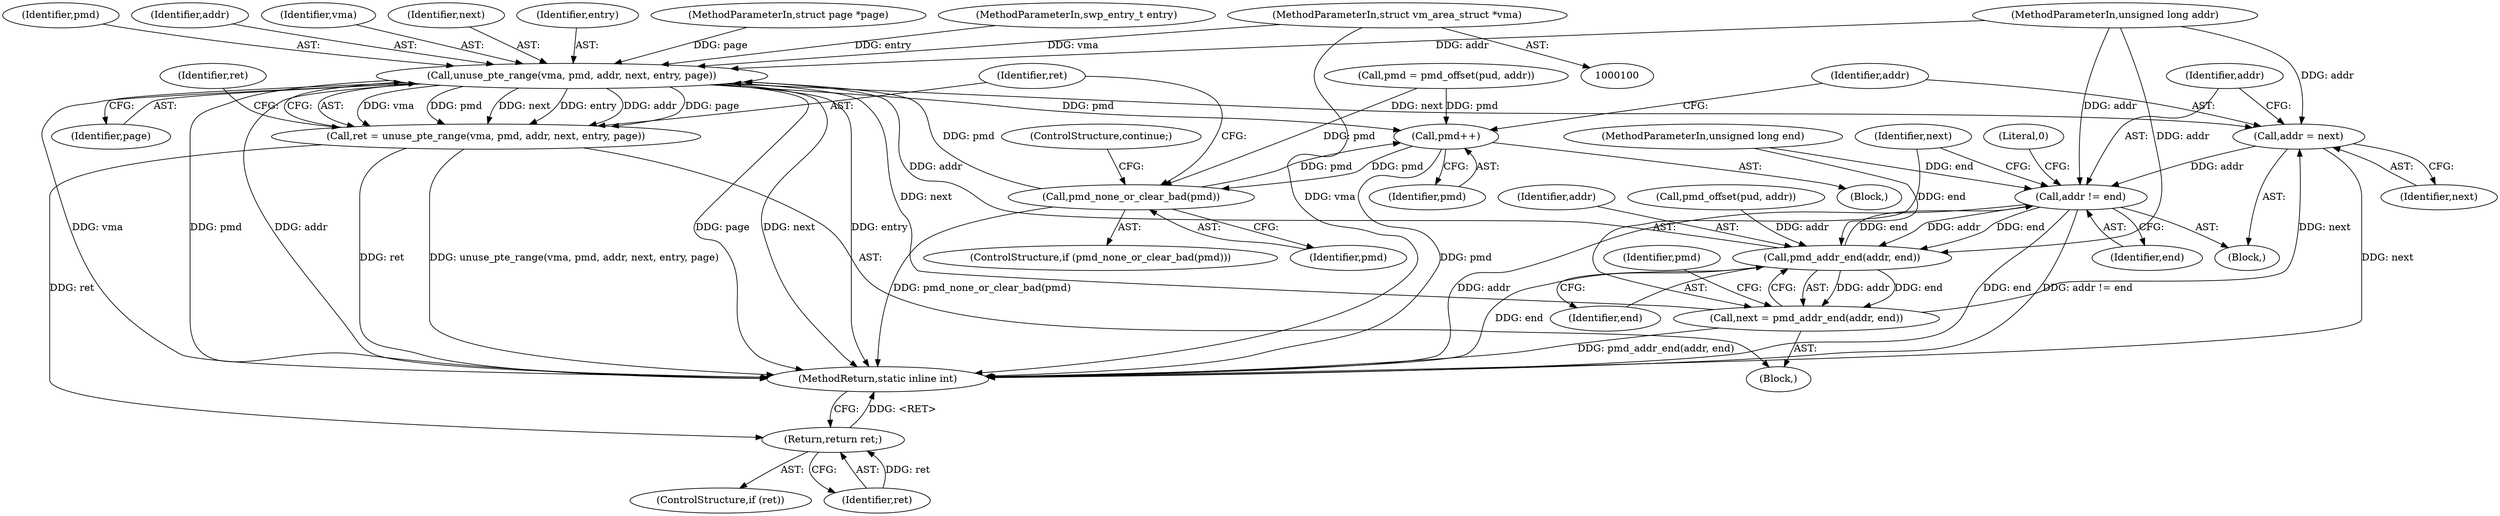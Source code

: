 digraph "1_linux_4a1d704194a441bf83c636004a479e01360ec850_10@pointer" {
"1000101" [label="(MethodParameterIn,struct vm_area_struct *vma)"];
"1000135" [label="(Call,unuse_pte_range(vma, pmd, addr, next, entry, page))"];
"1000133" [label="(Call,ret = unuse_pte_range(vma, pmd, addr, next, entry, page))"];
"1000144" [label="(Return,return ret;)"];
"1000147" [label="(Call,pmd++)"];
"1000130" [label="(Call,pmd_none_or_clear_bad(pmd))"];
"1000150" [label="(Call,addr = next)"];
"1000153" [label="(Call,addr != end)"];
"1000120" [label="(Call,pmd_addr_end(addr, end))"];
"1000118" [label="(Call,next = pmd_addr_end(addr, end))"];
"1000151" [label="(Identifier,addr)"];
"1000122" [label="(Identifier,end)"];
"1000150" [label="(Call,addr = next)"];
"1000117" [label="(Block,)"];
"1000155" [label="(Identifier,end)"];
"1000143" [label="(Identifier,ret)"];
"1000154" [label="(Identifier,addr)"];
"1000141" [label="(Identifier,page)"];
"1000142" [label="(ControlStructure,if (ret))"];
"1000118" [label="(Call,next = pmd_addr_end(addr, end))"];
"1000105" [label="(MethodParameterIn,swp_entry_t entry)"];
"1000119" [label="(Identifier,next)"];
"1000136" [label="(Identifier,vma)"];
"1000133" [label="(Call,ret = unuse_pte_range(vma, pmd, addr, next, entry, page))"];
"1000139" [label="(Identifier,next)"];
"1000121" [label="(Identifier,addr)"];
"1000140" [label="(Identifier,entry)"];
"1000144" [label="(Return,return ret;)"];
"1000120" [label="(Call,pmd_addr_end(addr, end))"];
"1000134" [label="(Identifier,ret)"];
"1000131" [label="(Identifier,pmd)"];
"1000153" [label="(Call,addr != end)"];
"1000130" [label="(Call,pmd_none_or_clear_bad(pmd))"];
"1000103" [label="(MethodParameterIn,unsigned long addr)"];
"1000111" [label="(Call,pmd = pmd_offset(pud, addr))"];
"1000135" [label="(Call,unuse_pte_range(vma, pmd, addr, next, entry, page))"];
"1000137" [label="(Identifier,pmd)"];
"1000157" [label="(Literal,0)"];
"1000147" [label="(Call,pmd++)"];
"1000104" [label="(MethodParameterIn,unsigned long end)"];
"1000138" [label="(Identifier,addr)"];
"1000101" [label="(MethodParameterIn,struct vm_area_struct *vma)"];
"1000145" [label="(Identifier,ret)"];
"1000152" [label="(Identifier,next)"];
"1000113" [label="(Call,pmd_offset(pud, addr))"];
"1000149" [label="(Block,)"];
"1000106" [label="(MethodParameterIn,struct page *page)"];
"1000158" [label="(MethodReturn,static inline int)"];
"1000129" [label="(ControlStructure,if (pmd_none_or_clear_bad(pmd)))"];
"1000127" [label="(Identifier,pmd)"];
"1000146" [label="(Block,)"];
"1000148" [label="(Identifier,pmd)"];
"1000132" [label="(ControlStructure,continue;)"];
"1000101" -> "1000100"  [label="AST: "];
"1000101" -> "1000158"  [label="DDG: vma"];
"1000101" -> "1000135"  [label="DDG: vma"];
"1000135" -> "1000133"  [label="AST: "];
"1000135" -> "1000141"  [label="CFG: "];
"1000136" -> "1000135"  [label="AST: "];
"1000137" -> "1000135"  [label="AST: "];
"1000138" -> "1000135"  [label="AST: "];
"1000139" -> "1000135"  [label="AST: "];
"1000140" -> "1000135"  [label="AST: "];
"1000141" -> "1000135"  [label="AST: "];
"1000133" -> "1000135"  [label="CFG: "];
"1000135" -> "1000158"  [label="DDG: addr"];
"1000135" -> "1000158"  [label="DDG: page"];
"1000135" -> "1000158"  [label="DDG: next"];
"1000135" -> "1000158"  [label="DDG: entry"];
"1000135" -> "1000158"  [label="DDG: vma"];
"1000135" -> "1000158"  [label="DDG: pmd"];
"1000135" -> "1000133"  [label="DDG: vma"];
"1000135" -> "1000133"  [label="DDG: pmd"];
"1000135" -> "1000133"  [label="DDG: next"];
"1000135" -> "1000133"  [label="DDG: entry"];
"1000135" -> "1000133"  [label="DDG: addr"];
"1000135" -> "1000133"  [label="DDG: page"];
"1000130" -> "1000135"  [label="DDG: pmd"];
"1000120" -> "1000135"  [label="DDG: addr"];
"1000103" -> "1000135"  [label="DDG: addr"];
"1000118" -> "1000135"  [label="DDG: next"];
"1000105" -> "1000135"  [label="DDG: entry"];
"1000106" -> "1000135"  [label="DDG: page"];
"1000135" -> "1000147"  [label="DDG: pmd"];
"1000135" -> "1000150"  [label="DDG: next"];
"1000133" -> "1000117"  [label="AST: "];
"1000134" -> "1000133"  [label="AST: "];
"1000143" -> "1000133"  [label="CFG: "];
"1000133" -> "1000158"  [label="DDG: ret"];
"1000133" -> "1000158"  [label="DDG: unuse_pte_range(vma, pmd, addr, next, entry, page)"];
"1000133" -> "1000144"  [label="DDG: ret"];
"1000144" -> "1000142"  [label="AST: "];
"1000144" -> "1000145"  [label="CFG: "];
"1000145" -> "1000144"  [label="AST: "];
"1000158" -> "1000144"  [label="CFG: "];
"1000144" -> "1000158"  [label="DDG: <RET>"];
"1000145" -> "1000144"  [label="DDG: ret"];
"1000147" -> "1000146"  [label="AST: "];
"1000147" -> "1000148"  [label="CFG: "];
"1000148" -> "1000147"  [label="AST: "];
"1000151" -> "1000147"  [label="CFG: "];
"1000147" -> "1000158"  [label="DDG: pmd"];
"1000147" -> "1000130"  [label="DDG: pmd"];
"1000111" -> "1000147"  [label="DDG: pmd"];
"1000130" -> "1000147"  [label="DDG: pmd"];
"1000130" -> "1000129"  [label="AST: "];
"1000130" -> "1000131"  [label="CFG: "];
"1000131" -> "1000130"  [label="AST: "];
"1000132" -> "1000130"  [label="CFG: "];
"1000134" -> "1000130"  [label="CFG: "];
"1000130" -> "1000158"  [label="DDG: pmd_none_or_clear_bad(pmd)"];
"1000111" -> "1000130"  [label="DDG: pmd"];
"1000150" -> "1000149"  [label="AST: "];
"1000150" -> "1000152"  [label="CFG: "];
"1000151" -> "1000150"  [label="AST: "];
"1000152" -> "1000150"  [label="AST: "];
"1000154" -> "1000150"  [label="CFG: "];
"1000150" -> "1000158"  [label="DDG: next"];
"1000118" -> "1000150"  [label="DDG: next"];
"1000103" -> "1000150"  [label="DDG: addr"];
"1000150" -> "1000153"  [label="DDG: addr"];
"1000153" -> "1000149"  [label="AST: "];
"1000153" -> "1000155"  [label="CFG: "];
"1000154" -> "1000153"  [label="AST: "];
"1000155" -> "1000153"  [label="AST: "];
"1000119" -> "1000153"  [label="CFG: "];
"1000157" -> "1000153"  [label="CFG: "];
"1000153" -> "1000158"  [label="DDG: addr != end"];
"1000153" -> "1000158"  [label="DDG: addr"];
"1000153" -> "1000158"  [label="DDG: end"];
"1000153" -> "1000120"  [label="DDG: addr"];
"1000153" -> "1000120"  [label="DDG: end"];
"1000103" -> "1000153"  [label="DDG: addr"];
"1000120" -> "1000153"  [label="DDG: end"];
"1000104" -> "1000153"  [label="DDG: end"];
"1000120" -> "1000118"  [label="AST: "];
"1000120" -> "1000122"  [label="CFG: "];
"1000121" -> "1000120"  [label="AST: "];
"1000122" -> "1000120"  [label="AST: "];
"1000118" -> "1000120"  [label="CFG: "];
"1000120" -> "1000158"  [label="DDG: end"];
"1000120" -> "1000118"  [label="DDG: addr"];
"1000120" -> "1000118"  [label="DDG: end"];
"1000113" -> "1000120"  [label="DDG: addr"];
"1000103" -> "1000120"  [label="DDG: addr"];
"1000104" -> "1000120"  [label="DDG: end"];
"1000118" -> "1000117"  [label="AST: "];
"1000119" -> "1000118"  [label="AST: "];
"1000127" -> "1000118"  [label="CFG: "];
"1000118" -> "1000158"  [label="DDG: pmd_addr_end(addr, end)"];
}

